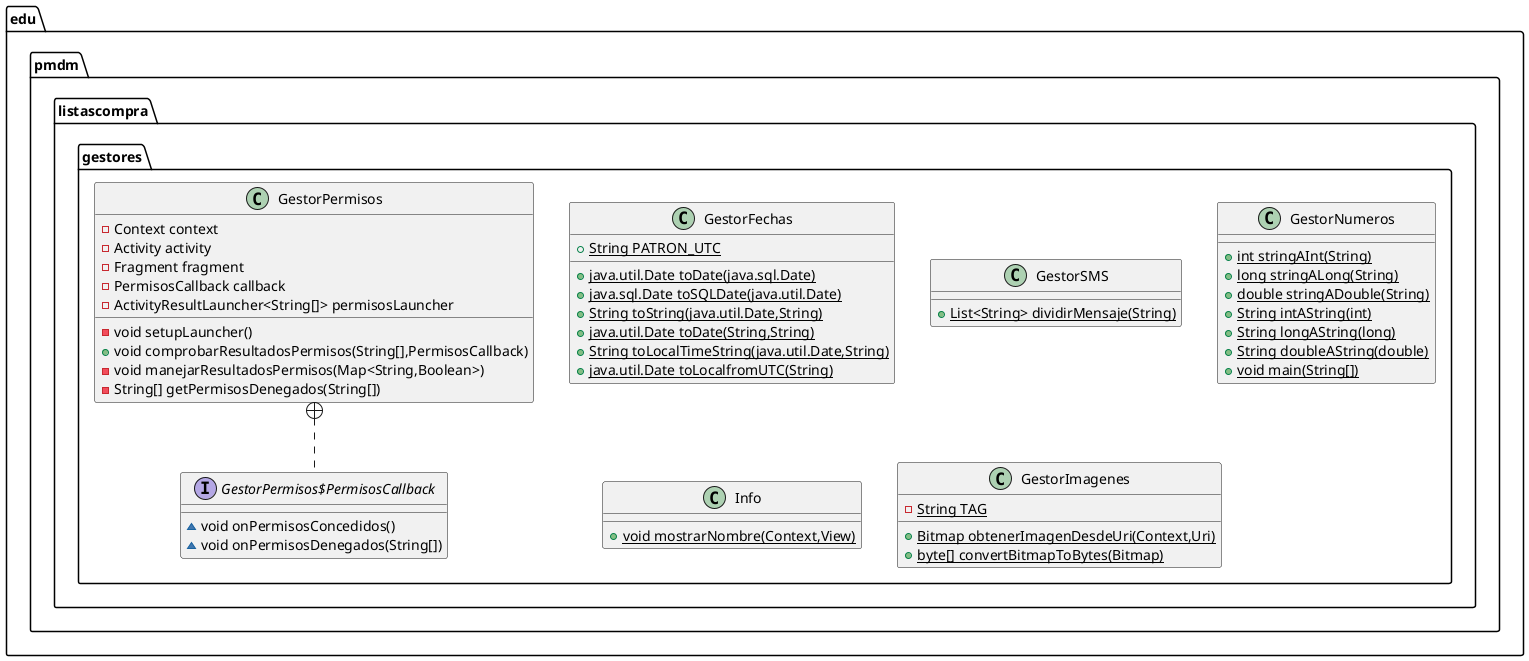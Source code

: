 @startuml
class edu.pmdm.listascompra.gestores.GestorFechas {
+ {static} String PATRON_UTC
+ {static} java.util.Date toDate(java.sql.Date)
+ {static} java.sql.Date toSQLDate(java.util.Date)
+ {static} String toString(java.util.Date,String)
+ {static} java.util.Date toDate(String,String)
+ {static} String toLocalTimeString(java.util.Date,String)
+ {static} java.util.Date toLocalfromUTC(String)
}


class edu.pmdm.listascompra.gestores.GestorPermisos {
- Context context
- Activity activity
- Fragment fragment
- PermisosCallback callback
- ActivityResultLauncher<String[]> permisosLauncher
- void setupLauncher()
+ void comprobarResultadosPermisos(String[],PermisosCallback)
- void manejarResultadosPermisos(Map<String,Boolean>)
- String[] getPermisosDenegados(String[])
}


interface edu.pmdm.listascompra.gestores.GestorPermisos$PermisosCallback {
~ void onPermisosConcedidos()
~ void onPermisosDenegados(String[])
}

class edu.pmdm.listascompra.gestores.GestorSMS {
+ {static} List<String> dividirMensaje(String)
}

class edu.pmdm.listascompra.gestores.GestorNumeros {
+ {static} int stringAInt(String)
+ {static} long stringALong(String)
+ {static} double stringADouble(String)
+ {static} String intAString(int)
+ {static} String longAString(long)
+ {static} String doubleAString(double)
+ {static} void main(String[])
}

class edu.pmdm.listascompra.gestores.Info {
+ {static} void mostrarNombre(Context,View)
}

class edu.pmdm.listascompra.gestores.GestorImagenes {
- {static} String TAG
+ {static} Bitmap obtenerImagenDesdeUri(Context,Uri)
+ {static} byte[] convertBitmapToBytes(Bitmap)
}




edu.pmdm.listascompra.gestores.GestorPermisos +.. edu.pmdm.listascompra.gestores.GestorPermisos$PermisosCallback
@enduml